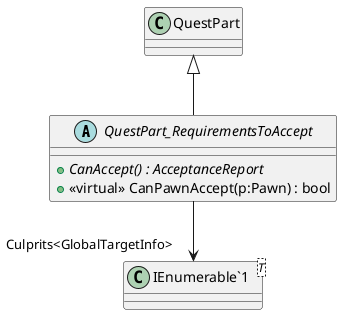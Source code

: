 @startuml
abstract class QuestPart_RequirementsToAccept {
    + {abstract} CanAccept() : AcceptanceReport
    + <<virtual>> CanPawnAccept(p:Pawn) : bool
}
class "IEnumerable`1"<T> {
}
QuestPart <|-- QuestPart_RequirementsToAccept
QuestPart_RequirementsToAccept --> "Culprits<GlobalTargetInfo>" "IEnumerable`1"
@enduml
